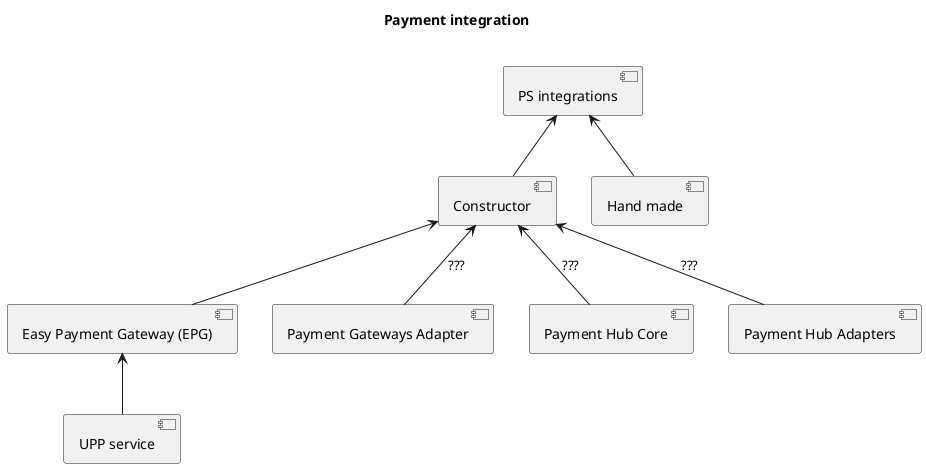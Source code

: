 @startuml
title <b>Payment integration</b>\n 

[Constructor] -up-> [PS integrations]
[Hand made] -up-> [PS integrations]
[Easy Payment Gateway (EPG)] -up-> [Constructor]
[UPP service] -up-> [Easy Payment Gateway (EPG)]
[Payment Gateways Adapter] -up-> [Constructor] : ???
[Payment Hub Core] -up-> [Constructor] : ???
[Payment Hub Adapters] -up-> [Constructor] : ???

@enduml